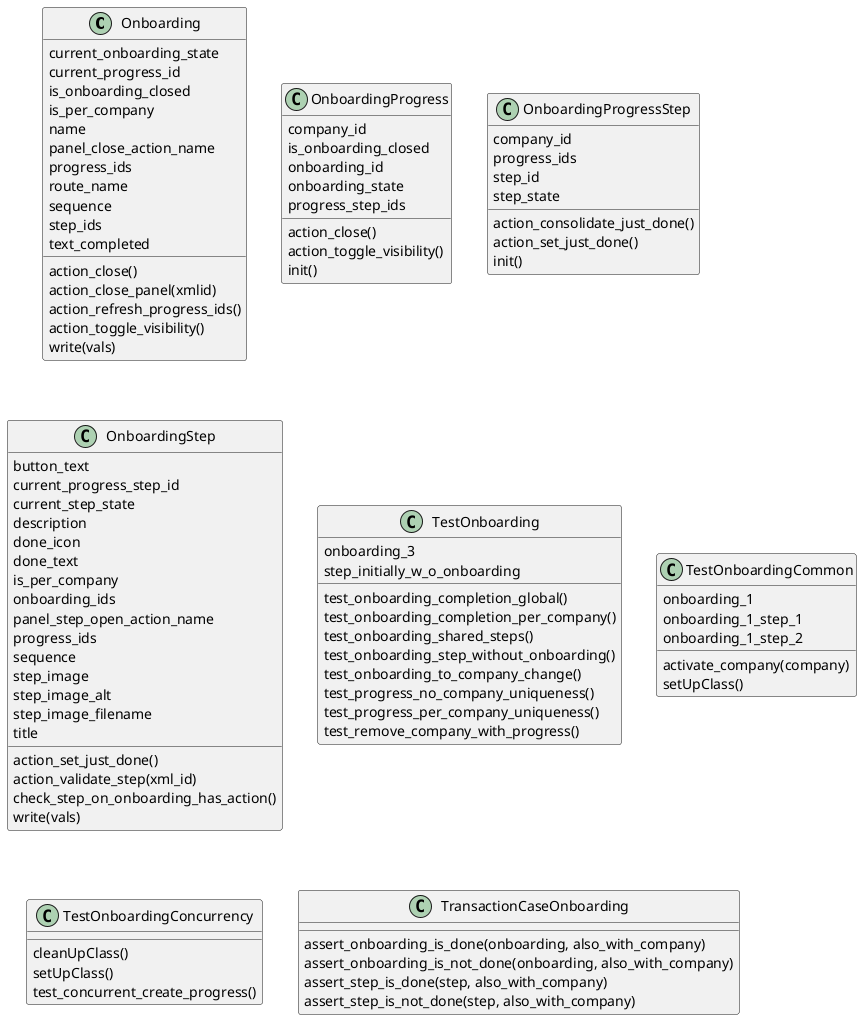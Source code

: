 @startuml classes_onboarding
set namespaceSeparator none
class "Onboarding" as odoo_src.odoo.addons.onboarding.models.onboarding_onboarding.Onboarding {
  current_onboarding_state
  current_progress_id
  is_onboarding_closed
  is_per_company
  name
  panel_close_action_name
  progress_ids
  route_name
  sequence
  step_ids
  text_completed
  action_close()
  action_close_panel(xmlid)
  action_refresh_progress_ids()
  action_toggle_visibility()
  write(vals)
}
class "OnboardingProgress" as odoo_src.odoo.addons.onboarding.models.onboarding_progress.OnboardingProgress {
  company_id
  is_onboarding_closed
  onboarding_id
  onboarding_state
  progress_step_ids
  action_close()
  action_toggle_visibility()
  init()
}
class "OnboardingProgressStep" as odoo_src.odoo.addons.onboarding.models.onboarding_progress_step.OnboardingProgressStep {
  company_id
  progress_ids
  step_id
  step_state
  action_consolidate_just_done()
  action_set_just_done()
  init()
}
class "OnboardingStep" as odoo_src.odoo.addons.onboarding.models.onboarding_onboarding_step.OnboardingStep {
  button_text
  current_progress_step_id
  current_step_state
  description
  done_icon
  done_text
  is_per_company
  onboarding_ids
  panel_step_open_action_name
  progress_ids
  sequence
  step_image
  step_image_alt
  step_image_filename
  title
  action_set_just_done()
  action_validate_step(xml_id)
  check_step_on_onboarding_has_action()
  write(vals)
}
class "TestOnboarding" as odoo_src.odoo.addons.onboarding.tests.test_onboarding.TestOnboarding {
  onboarding_3
  step_initially_w_o_onboarding
  test_onboarding_completion_global()
  test_onboarding_completion_per_company()
  test_onboarding_shared_steps()
  test_onboarding_step_without_onboarding()
  test_onboarding_to_company_change()
  test_progress_no_company_uniqueness()
  test_progress_per_company_uniqueness()
  test_remove_company_with_progress()
}
class "TestOnboardingCommon" as odoo_src.odoo.addons.onboarding.tests.common.TestOnboardingCommon {
  onboarding_1
  onboarding_1_step_1
  onboarding_1_step_2
  activate_company(company)
  setUpClass()
}
class "TestOnboardingConcurrency" as odoo_src.odoo.addons.onboarding.tests.test_onboarding_concurrency.TestOnboardingConcurrency {
  cleanUpClass()
  setUpClass()
  test_concurrent_create_progress()
}
class "TransactionCaseOnboarding" as odoo_src.odoo.addons.onboarding.tests.case.TransactionCaseOnboarding {
  assert_onboarding_is_done(onboarding, also_with_company)
  assert_onboarding_is_not_done(onboarding, also_with_company)
  assert_step_is_done(step, also_with_company)
  assert_step_is_not_done(step, also_with_company)
}
@enduml
